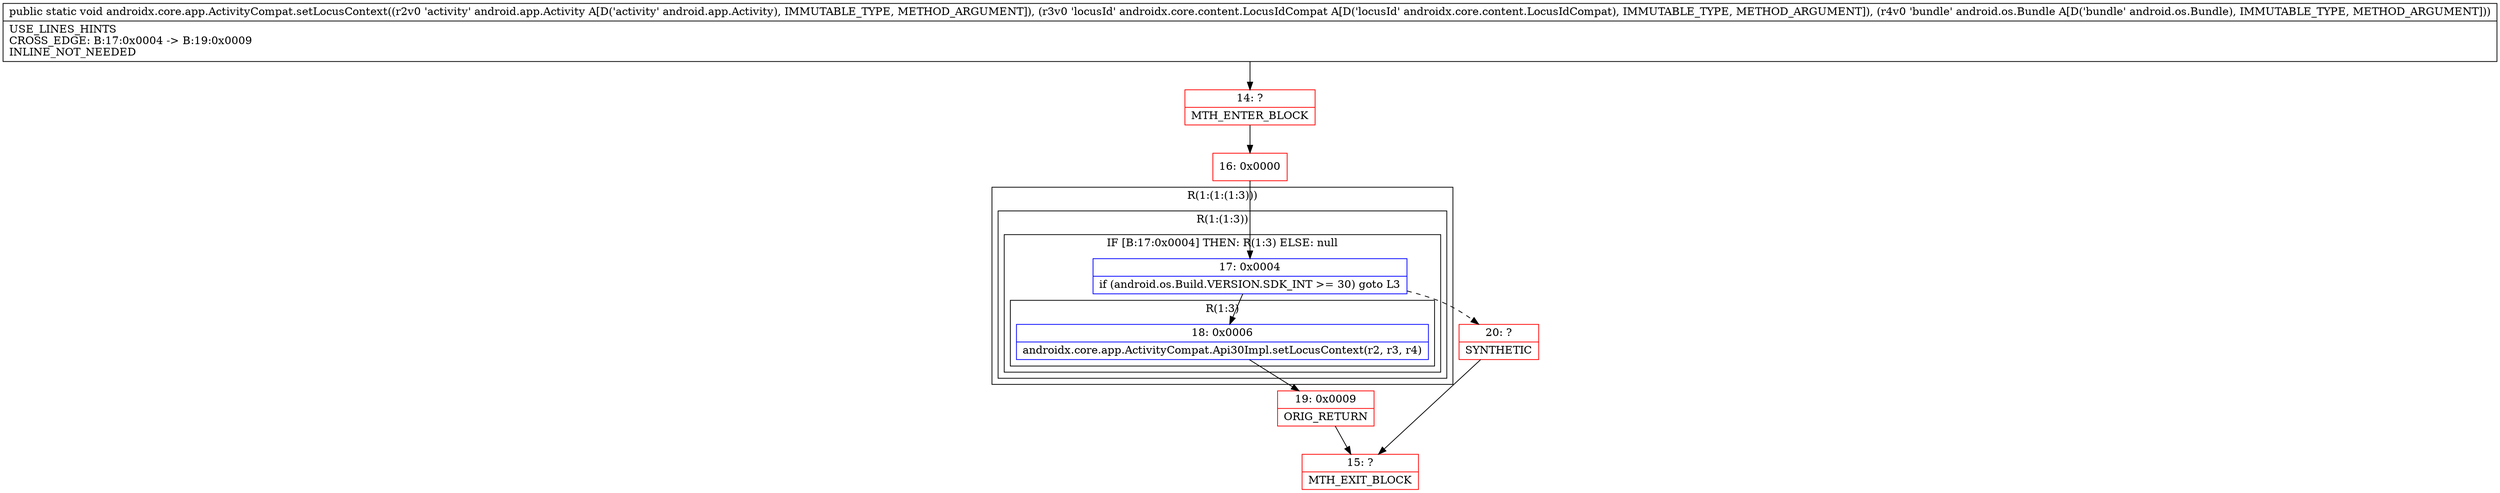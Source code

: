 digraph "CFG forandroidx.core.app.ActivityCompat.setLocusContext(Landroid\/app\/Activity;Landroidx\/core\/content\/LocusIdCompat;Landroid\/os\/Bundle;)V" {
subgraph cluster_Region_884937321 {
label = "R(1:(1:(1:3)))";
node [shape=record,color=blue];
subgraph cluster_Region_1260768184 {
label = "R(1:(1:3))";
node [shape=record,color=blue];
subgraph cluster_IfRegion_946733229 {
label = "IF [B:17:0x0004] THEN: R(1:3) ELSE: null";
node [shape=record,color=blue];
Node_17 [shape=record,label="{17\:\ 0x0004|if (android.os.Build.VERSION.SDK_INT \>= 30) goto L3\l}"];
subgraph cluster_Region_1399186763 {
label = "R(1:3)";
node [shape=record,color=blue];
Node_18 [shape=record,label="{18\:\ 0x0006|androidx.core.app.ActivityCompat.Api30Impl.setLocusContext(r2, r3, r4)\l}"];
}
}
}
}
Node_14 [shape=record,color=red,label="{14\:\ ?|MTH_ENTER_BLOCK\l}"];
Node_16 [shape=record,color=red,label="{16\:\ 0x0000}"];
Node_19 [shape=record,color=red,label="{19\:\ 0x0009|ORIG_RETURN\l}"];
Node_15 [shape=record,color=red,label="{15\:\ ?|MTH_EXIT_BLOCK\l}"];
Node_20 [shape=record,color=red,label="{20\:\ ?|SYNTHETIC\l}"];
MethodNode[shape=record,label="{public static void androidx.core.app.ActivityCompat.setLocusContext((r2v0 'activity' android.app.Activity A[D('activity' android.app.Activity), IMMUTABLE_TYPE, METHOD_ARGUMENT]), (r3v0 'locusId' androidx.core.content.LocusIdCompat A[D('locusId' androidx.core.content.LocusIdCompat), IMMUTABLE_TYPE, METHOD_ARGUMENT]), (r4v0 'bundle' android.os.Bundle A[D('bundle' android.os.Bundle), IMMUTABLE_TYPE, METHOD_ARGUMENT]))  | USE_LINES_HINTS\lCROSS_EDGE: B:17:0x0004 \-\> B:19:0x0009\lINLINE_NOT_NEEDED\l}"];
MethodNode -> Node_14;Node_17 -> Node_18;
Node_17 -> Node_20[style=dashed];
Node_18 -> Node_19;
Node_14 -> Node_16;
Node_16 -> Node_17;
Node_19 -> Node_15;
Node_20 -> Node_15;
}

